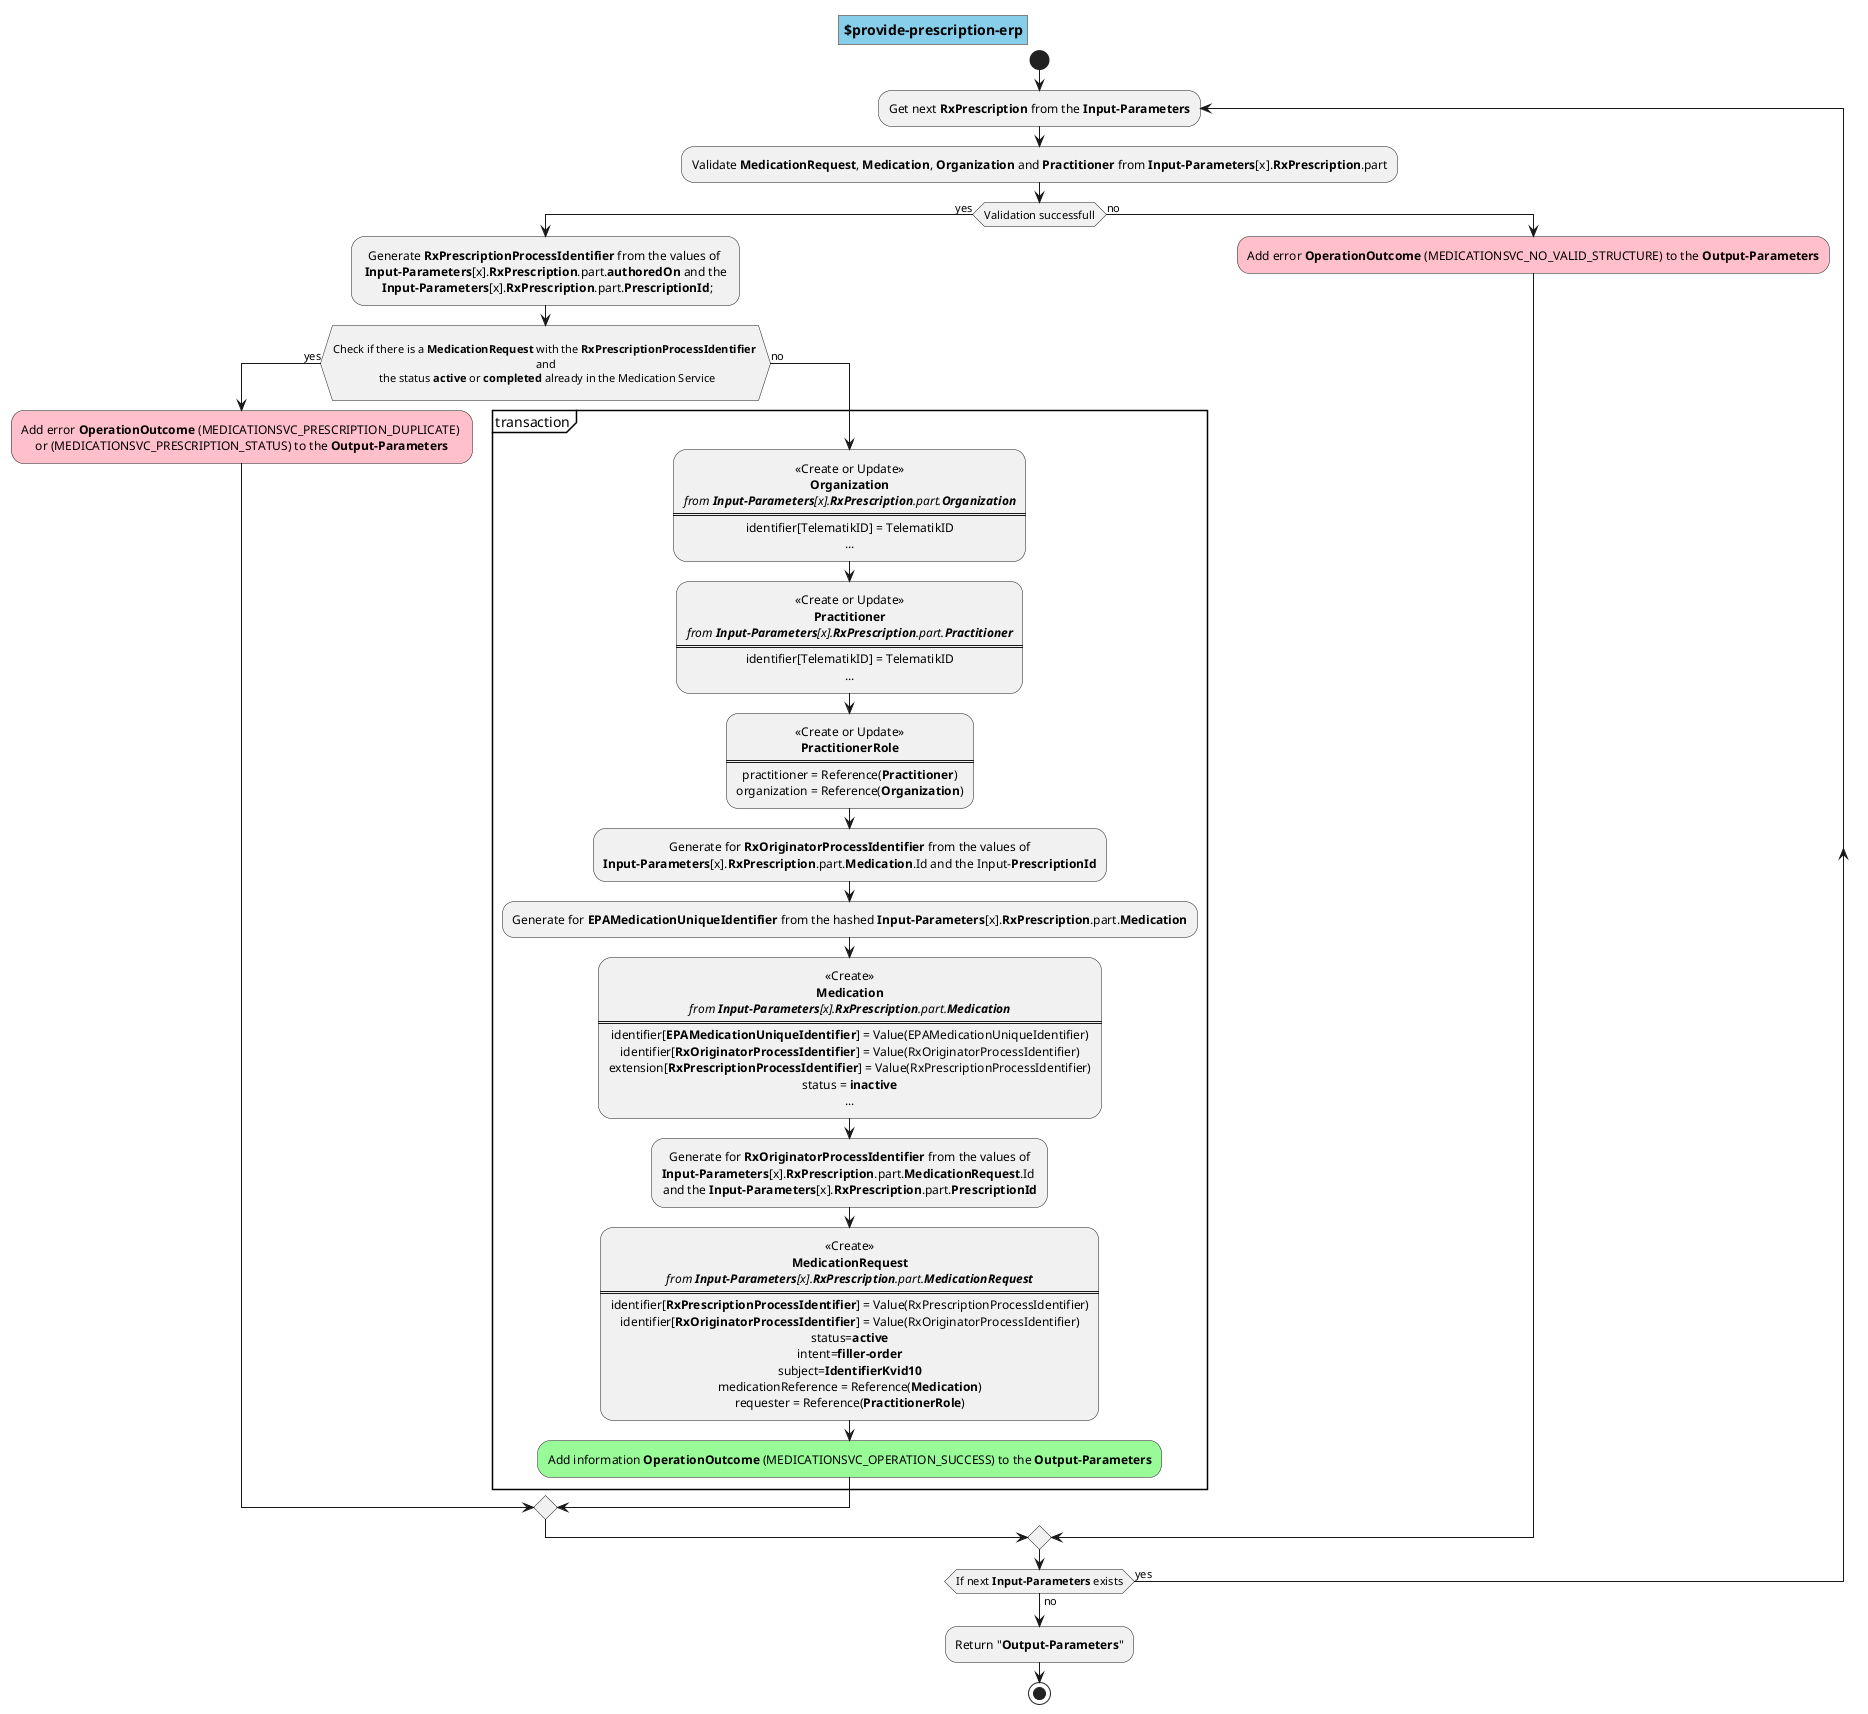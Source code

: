 @startuml operation.provide-prescription-erp
skinparam defaultTextAlignment center
skinparam title {
  backgroundColor SkyBlue
  borderColor Gray
} 
title $provide-prescription-erp
start


repeat:Get next <b>RxPrescription</b> from the <b>Input-Parameters</b>;

:Validate <b>MedicationRequest</b>, <b>Medication</b>, <b>Organization</b> and <b>Practitioner</b> from <b>Input-Parameters</b>[x].<b>RxPrescription</b>.part;

if (Validation successfull) then (yes)
  
  :Generate <b>RxPrescriptionProcessIdentifier</b> from the values of \n <b>Input-Parameters</b>[x].<b>RxPrescription</b>.part.<b>authoredOn</b> and the \n <b>Input-Parameters</b>[x].<b>RxPrescription</b>.part.<b>PrescriptionId</b>;;

  if(\rCheck if there is a <b>MedicationRequest</b> with the <b>RxPrescriptionProcessIdentifier</b> \n and \n the status <b>active</b> or <b>completed</b> already in the Medication Service\r) then (yes)
    
    #Pink:Add error <b>OperationOutcome</b> (MEDICATIONSVC_PRESCRIPTION_DUPLICATE) \nor (MEDICATIONSVC_PRESCRIPTION_STATUS) to the <b>Output-Parameters</b>; 
  
  else (no)

    partition transaction {
        
      :<< Create or Update >> 
      <b>Organization</b>
      <i>from <b>Input-Parameters</b>[x].<b>RxPrescription</b>.part.<b>Organization</b></i>
      ====
      identifier[TelematikID] = TelematikID
      ...;
        
      :<< Create or Update >> 
      <b>Practitioner</b>
      <i>from <b>Input-Parameters</b>[x].<b>RxPrescription</b>.part.<b>Practitioner</b></i>
      ====
      identifier[TelematikID] = TelematikID
      ...;
        
      :<< Create or Update >> 
      <b>PractitionerRole</b>
      ====
      practitioner = Reference(<b>Practitioner</b>)
      organization = Reference(<b>Organization</b>);

      :Generate for <b>RxOriginatorProcessIdentifier</b> from the values of 
      <b>Input-Parameters</b>[x].<b>RxPrescription</b>.part.<b>Medication</b>.Id and the Input-<b>PrescriptionId</b>;

      :Generate for <b>EPAMedicationUniqueIdentifier</b> from the hashed <b>Input-Parameters</b>[x].<b>RxPrescription</b>.part.<b>Medication</b>;
        
      :<< Create >>
      <b>Medication</b>
      <i>from <b>Input-Parameters</b>[x].<b>RxPrescription</b>.part.<b>Medication</b></i>
      ====
      identifier[<b>EPAMedicationUniqueIdentifier</b>] = Value(EPAMedicationUniqueIdentifier)
      identifier[<b>RxOriginatorProcessIdentifier</b>] = Value(RxOriginatorProcessIdentifier)
      extension[<b>RxPrescriptionProcessIdentifier</b>] = Value(RxPrescriptionProcessIdentifier)
      status = <b>inactive</b>
      ...;
        
      :Generate for <b>RxOriginatorProcessIdentifier</b> from the values of 
      <b>Input-Parameters</b>[x].<b>RxPrescription</b>.part.<b>MedicationRequest</b>.Id 
      and the <b>Input-Parameters</b>[x].<b>RxPrescription</b>.part.<b>PrescriptionId</b>;

      :<< Create >>
      <b>MedicationRequest</b>
      <i>from <b>Input-Parameters</b>[x].<b>RxPrescription</b>.part.<b>MedicationRequest</b></i>
      ====
      identifier[<b>RxPrescriptionProcessIdentifier</b>] = Value(RxPrescriptionProcessIdentifier)
      identifier[<b>RxOriginatorProcessIdentifier</b>] = Value(RxOriginatorProcessIdentifier)
      status=<b>active</b>
      intent=<b>filler-order</b>
      subject=<b>IdentifierKvid10</b>
      medicationReference = Reference(<b>Medication</b>)
      requester = Reference(<b>PractitionerRole</b>);

      #PaleGreen:Add information <b>OperationOutcome</b> (MEDICATIONSVC_OPERATION_SUCCESS) to the <b>Output-Parameters</b>;
    }

  endif

else (no)
  #Pink:Add error <b>OperationOutcome</b> (MEDICATIONSVC_NO_VALID_STRUCTURE) to the <b>Output-Parameters</b>;
endif

repeat while (If next <b>Input-Parameters</b> exists) is (yes) not (no)
  
:Return "<b>Output-Parameters</b>";
stop  
@enduml
